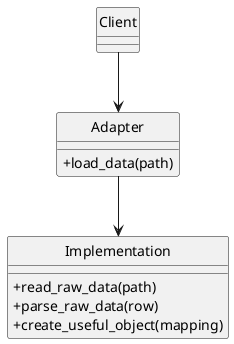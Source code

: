 @startuml
'figure 1: The Adapter Pattern'
skinparam monochrome true
skinparam handwritten false
skinparam shadowing false
skinparam classAttributeIconSize 0
hide class circle
hide abstract circle

class Client {
}

class Adapter {
    + load_data(path)
}

class Implementation {
    + read_raw_data(path)
    + parse_raw_data(row)
    + create_useful_object(mapping)
}

Client --> Adapter

Adapter --> Implementation

@enduml
